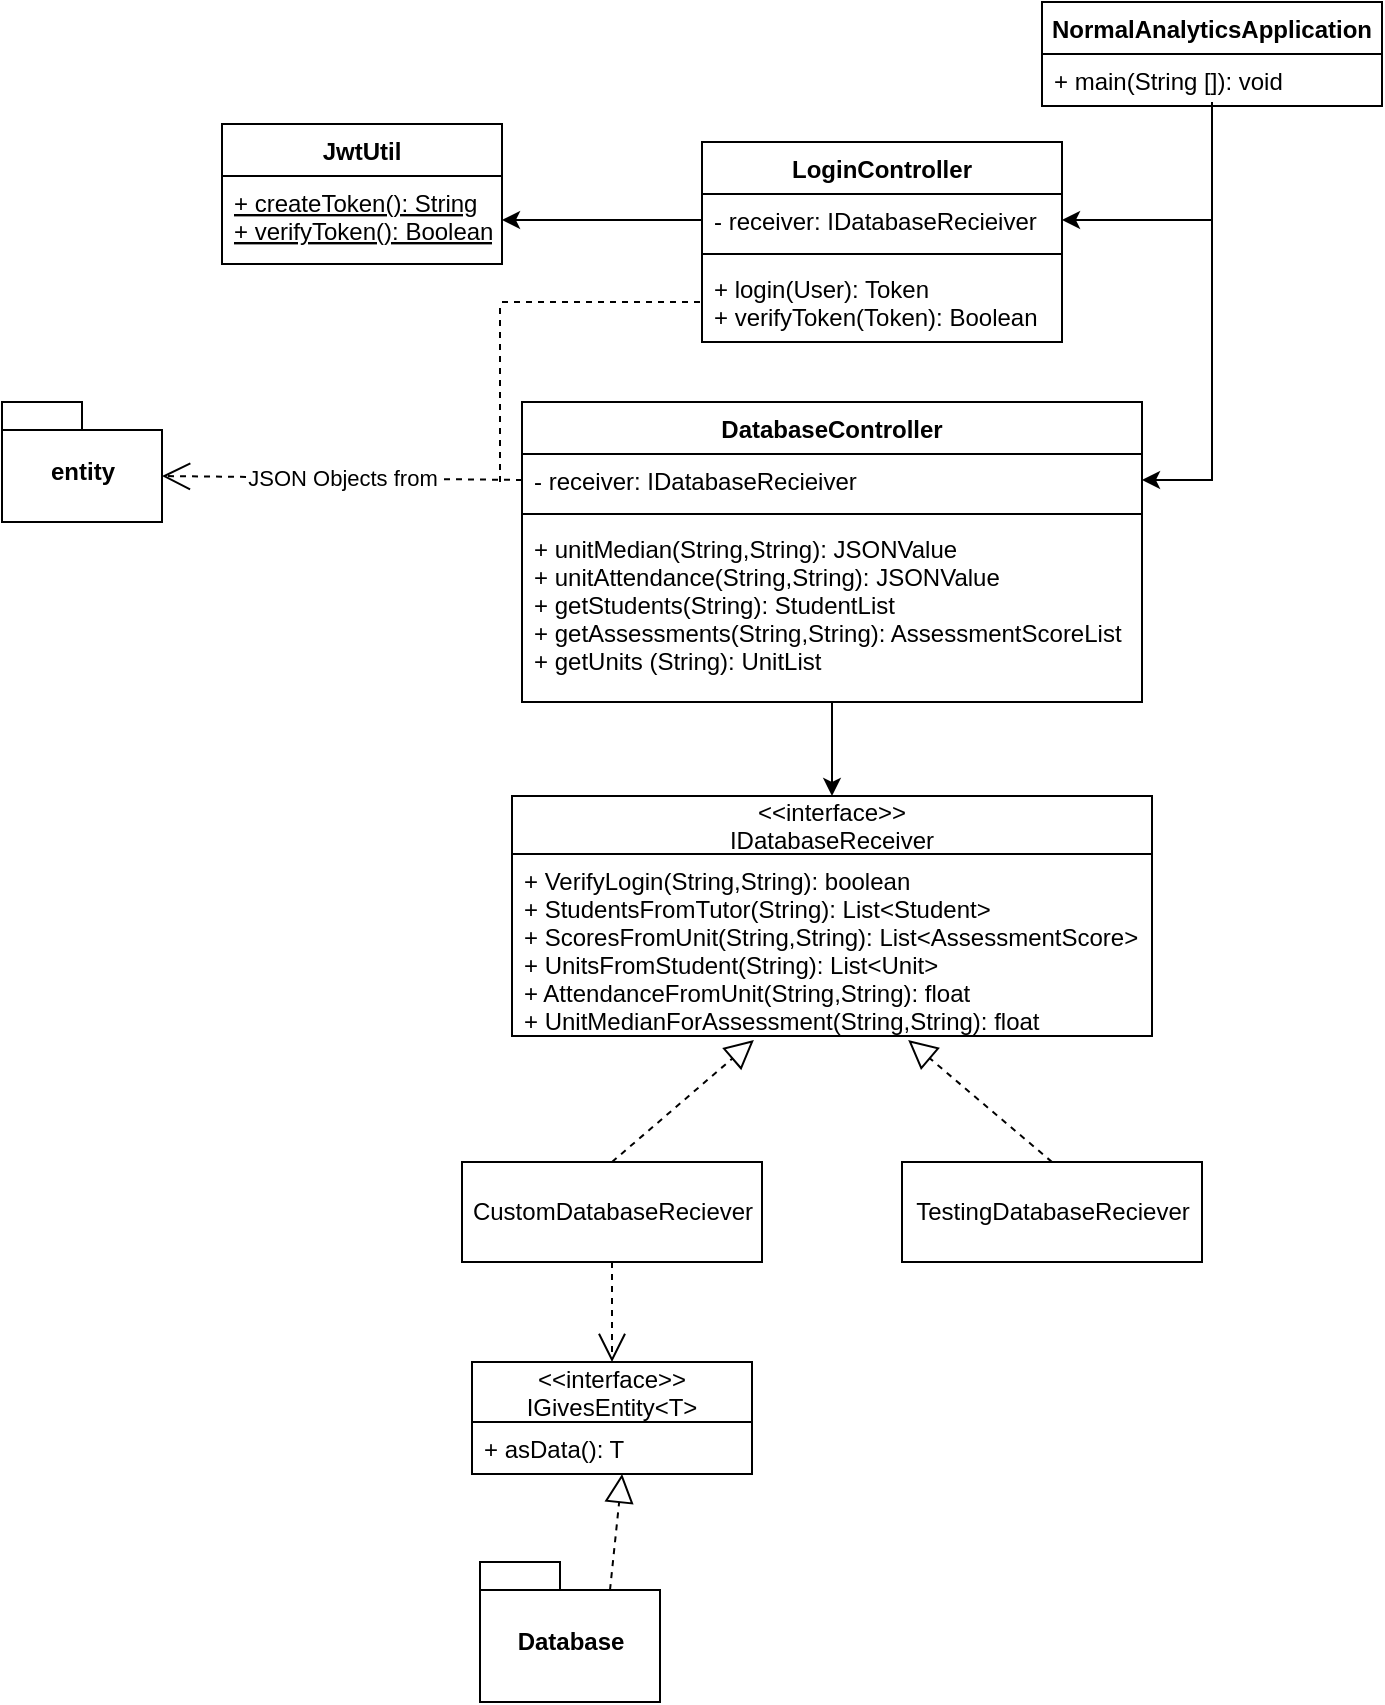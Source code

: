 <mxfile version="15.8.6" type="device"><diagram id="C5RBs43oDa-KdzZeNtuy" name="Page-1"><mxGraphModel dx="1422" dy="794" grid="1" gridSize="10" guides="1" tooltips="1" connect="1" arrows="1" fold="1" page="1" pageScale="1" pageWidth="827" pageHeight="1169" math="0" shadow="0"><root><mxCell id="WIyWlLk6GJQsqaUBKTNV-0"/><mxCell id="WIyWlLk6GJQsqaUBKTNV-1" parent="WIyWlLk6GJQsqaUBKTNV-0"/><mxCell id="swwKI135d3qSZJXpKDSV-8" style="edgeStyle=orthogonalEdgeStyle;rounded=0;orthogonalLoop=1;jettySize=auto;html=1;entryX=1;entryY=0.5;entryDx=0;entryDy=0;" edge="1" parent="WIyWlLk6GJQsqaUBKTNV-1" source="o8r5uOK4dBIm1fZL7ohh-0" target="swwKI135d3qSZJXpKDSV-1"><mxGeometry relative="1" as="geometry"/></mxCell><mxCell id="o8r5uOK4dBIm1fZL7ohh-0" value="NormalAnalyticsApplication" style="swimlane;fontStyle=1;align=center;verticalAlign=top;childLayout=stackLayout;horizontal=1;startSize=26;horizontalStack=0;resizeParent=1;resizeParentMax=0;resizeLast=0;collapsible=1;marginBottom=0;" parent="WIyWlLk6GJQsqaUBKTNV-1" vertex="1"><mxGeometry x="600" y="30" width="170" height="52" as="geometry"><mxRectangle x="100" y="60" width="100" height="26" as="alternateBounds"/></mxGeometry></mxCell><mxCell id="o8r5uOK4dBIm1fZL7ohh-3" value="+ main(String []): void" style="text;strokeColor=none;fillColor=none;align=left;verticalAlign=top;spacingLeft=4;spacingRight=4;overflow=hidden;rotatable=0;points=[[0,0.5],[1,0.5]];portConstraint=eastwest;" parent="o8r5uOK4dBIm1fZL7ohh-0" vertex="1"><mxGeometry y="26" width="170" height="26" as="geometry"/></mxCell><mxCell id="o8r5uOK4dBIm1fZL7ohh-4" value="LoginController" style="swimlane;fontStyle=1;align=center;verticalAlign=top;childLayout=stackLayout;horizontal=1;startSize=26;horizontalStack=0;resizeParent=1;resizeParentMax=0;resizeLast=0;collapsible=1;marginBottom=0;" parent="WIyWlLk6GJQsqaUBKTNV-1" vertex="1"><mxGeometry x="430" y="100" width="180" height="100" as="geometry"/></mxCell><mxCell id="o8r5uOK4dBIm1fZL7ohh-5" value="- receiver: IDatabaseRecieiver" style="text;strokeColor=none;fillColor=none;align=left;verticalAlign=top;spacingLeft=4;spacingRight=4;overflow=hidden;rotatable=0;points=[[0,0.5],[1,0.5]];portConstraint=eastwest;" parent="o8r5uOK4dBIm1fZL7ohh-4" vertex="1"><mxGeometry y="26" width="180" height="26" as="geometry"/></mxCell><mxCell id="o8r5uOK4dBIm1fZL7ohh-6" value="" style="line;strokeWidth=1;fillColor=none;align=left;verticalAlign=middle;spacingTop=-1;spacingLeft=3;spacingRight=3;rotatable=0;labelPosition=right;points=[];portConstraint=eastwest;" parent="o8r5uOK4dBIm1fZL7ohh-4" vertex="1"><mxGeometry y="52" width="180" height="8" as="geometry"/></mxCell><mxCell id="o8r5uOK4dBIm1fZL7ohh-7" value="+ login(User): Token&#10;+ verifyToken(Token): Boolean" style="text;strokeColor=none;fillColor=none;align=left;verticalAlign=top;spacingLeft=4;spacingRight=4;overflow=hidden;rotatable=0;points=[[0,0.5],[1,0.5]];portConstraint=eastwest;" parent="o8r5uOK4dBIm1fZL7ohh-4" vertex="1"><mxGeometry y="60" width="180" height="40" as="geometry"/></mxCell><mxCell id="o8r5uOK4dBIm1fZL7ohh-10" value="JwtUtil" style="swimlane;fontStyle=1;childLayout=stackLayout;horizontal=1;startSize=26;fillColor=none;horizontalStack=0;resizeParent=1;resizeParentMax=0;resizeLast=0;collapsible=1;marginBottom=0;" parent="WIyWlLk6GJQsqaUBKTNV-1" vertex="1"><mxGeometry x="190" y="91" width="140" height="70" as="geometry"/></mxCell><mxCell id="o8r5uOK4dBIm1fZL7ohh-11" value="+ createToken(): String&#10;+ verifyToken(): Boolean" style="text;strokeColor=none;fillColor=none;align=left;verticalAlign=top;spacingLeft=4;spacingRight=4;overflow=hidden;rotatable=0;points=[[0,0.5],[1,0.5]];portConstraint=eastwest;fontStyle=4" parent="o8r5uOK4dBIm1fZL7ohh-10" vertex="1"><mxGeometry y="26" width="140" height="44" as="geometry"/></mxCell><mxCell id="swwKI135d3qSZJXpKDSV-23" style="edgeStyle=orthogonalEdgeStyle;rounded=0;orthogonalLoop=1;jettySize=auto;html=1;exitX=0.5;exitY=1;exitDx=0;exitDy=0;entryX=0.5;entryY=0;entryDx=0;entryDy=0;" edge="1" parent="WIyWlLk6GJQsqaUBKTNV-1" source="swwKI135d3qSZJXpKDSV-0" target="swwKI135d3qSZJXpKDSV-18"><mxGeometry relative="1" as="geometry"/></mxCell><mxCell id="swwKI135d3qSZJXpKDSV-0" value="DatabaseController" style="swimlane;fontStyle=1;align=center;verticalAlign=top;childLayout=stackLayout;horizontal=1;startSize=26;horizontalStack=0;resizeParent=1;resizeParentMax=0;resizeLast=0;collapsible=1;marginBottom=0;" vertex="1" parent="WIyWlLk6GJQsqaUBKTNV-1"><mxGeometry x="340" y="230" width="310" height="150" as="geometry"/></mxCell><mxCell id="swwKI135d3qSZJXpKDSV-1" value="- receiver: IDatabaseRecieiver" style="text;strokeColor=none;fillColor=none;align=left;verticalAlign=top;spacingLeft=4;spacingRight=4;overflow=hidden;rotatable=0;points=[[0,0.5],[1,0.5]];portConstraint=eastwest;" vertex="1" parent="swwKI135d3qSZJXpKDSV-0"><mxGeometry y="26" width="310" height="26" as="geometry"/></mxCell><mxCell id="swwKI135d3qSZJXpKDSV-2" value="" style="line;strokeWidth=1;fillColor=none;align=left;verticalAlign=middle;spacingTop=-1;spacingLeft=3;spacingRight=3;rotatable=0;labelPosition=right;points=[];portConstraint=eastwest;" vertex="1" parent="swwKI135d3qSZJXpKDSV-0"><mxGeometry y="52" width="310" height="8" as="geometry"/></mxCell><mxCell id="swwKI135d3qSZJXpKDSV-3" value="+ unitMedian(String,String): JSONValue&#10;+ unitAttendance(String,String): JSONValue&#10;+ getStudents(String): StudentList&#10;+ getAssessments(String,String): AssessmentScoreList&#10;+ getUnits (String): UnitList" style="text;strokeColor=none;fillColor=none;align=left;verticalAlign=top;spacingLeft=4;spacingRight=4;overflow=hidden;rotatable=0;points=[[0,0.5],[1,0.5]];portConstraint=eastwest;" vertex="1" parent="swwKI135d3qSZJXpKDSV-0"><mxGeometry y="60" width="310" height="90" as="geometry"/></mxCell><mxCell id="swwKI135d3qSZJXpKDSV-5" value="entity" style="shape=folder;fontStyle=1;spacingTop=10;tabWidth=40;tabHeight=14;tabPosition=left;html=1;" vertex="1" parent="WIyWlLk6GJQsqaUBKTNV-1"><mxGeometry x="80" y="230" width="80" height="60" as="geometry"/></mxCell><mxCell id="swwKI135d3qSZJXpKDSV-11" style="edgeStyle=orthogonalEdgeStyle;rounded=0;orthogonalLoop=1;jettySize=auto;html=1;entryX=1;entryY=0.5;entryDx=0;entryDy=0;" edge="1" parent="WIyWlLk6GJQsqaUBKTNV-1" target="o8r5uOK4dBIm1fZL7ohh-5"><mxGeometry relative="1" as="geometry"><mxPoint x="685" y="80" as="sourcePoint"/><mxPoint x="615" y="140" as="targetPoint"/><Array as="points"><mxPoint x="685" y="139"/></Array></mxGeometry></mxCell><mxCell id="swwKI135d3qSZJXpKDSV-12" style="edgeStyle=orthogonalEdgeStyle;rounded=0;orthogonalLoop=1;jettySize=auto;html=1;exitX=0;exitY=0.5;exitDx=0;exitDy=0;entryX=1;entryY=0.5;entryDx=0;entryDy=0;" edge="1" parent="WIyWlLk6GJQsqaUBKTNV-1" source="o8r5uOK4dBIm1fZL7ohh-5" target="o8r5uOK4dBIm1fZL7ohh-11"><mxGeometry relative="1" as="geometry"/></mxCell><mxCell id="swwKI135d3qSZJXpKDSV-15" value="JSON Objects from" style="endArrow=open;endSize=12;dashed=1;html=1;rounded=0;entryX=0;entryY=0;entryDx=80;entryDy=37;entryPerimeter=0;exitX=0;exitY=0.5;exitDx=0;exitDy=0;" edge="1" parent="WIyWlLk6GJQsqaUBKTNV-1" source="swwKI135d3qSZJXpKDSV-1" target="swwKI135d3qSZJXpKDSV-5"><mxGeometry width="160" relative="1" as="geometry"><mxPoint x="380" y="237" as="sourcePoint"/><mxPoint x="420" y="320" as="targetPoint"/></mxGeometry></mxCell><mxCell id="swwKI135d3qSZJXpKDSV-16" value="" style="endArrow=none;dashed=1;html=1;rounded=0;" edge="1" parent="WIyWlLk6GJQsqaUBKTNV-1"><mxGeometry width="50" height="50" relative="1" as="geometry"><mxPoint x="329" y="270" as="sourcePoint"/><mxPoint x="329" y="180" as="targetPoint"/></mxGeometry></mxCell><mxCell id="swwKI135d3qSZJXpKDSV-17" value="" style="endArrow=none;dashed=1;html=1;rounded=0;entryX=0;entryY=0.5;entryDx=0;entryDy=0;" edge="1" parent="WIyWlLk6GJQsqaUBKTNV-1" target="o8r5uOK4dBIm1fZL7ohh-7"><mxGeometry width="50" height="50" relative="1" as="geometry"><mxPoint x="330" y="180" as="sourcePoint"/><mxPoint x="410" y="150" as="targetPoint"/></mxGeometry></mxCell><mxCell id="swwKI135d3qSZJXpKDSV-18" value="&lt;&lt;interface&gt;&gt;&#10;IDatabaseReceiver" style="swimlane;fontStyle=0;childLayout=stackLayout;horizontal=1;startSize=29;fillColor=none;horizontalStack=0;resizeParent=1;resizeParentMax=0;resizeLast=0;collapsible=1;marginBottom=0;" vertex="1" parent="WIyWlLk6GJQsqaUBKTNV-1"><mxGeometry x="335" y="427" width="320" height="120" as="geometry"/></mxCell><mxCell id="swwKI135d3qSZJXpKDSV-20" value="+ VerifyLogin(String,String): boolean&#10;+ StudentsFromTutor(String): List&lt;Student&gt;&#10;+ ScoresFromUnit(String,String): List&lt;AssessmentScore&gt;&#10;+ UnitsFromStudent(String): List&lt;Unit&gt;&#10;+ AttendanceFromUnit(String,String): float&#10;+ UnitMedianForAssessment(String,String): float" style="text;strokeColor=none;fillColor=none;align=left;verticalAlign=top;spacingLeft=4;spacingRight=4;overflow=hidden;rotatable=0;points=[[0,0.5],[1,0.5]];portConstraint=eastwest;" vertex="1" parent="swwKI135d3qSZJXpKDSV-18"><mxGeometry y="29" width="320" height="91" as="geometry"/></mxCell><mxCell id="swwKI135d3qSZJXpKDSV-24" value="CustomDatabaseReciever" style="html=1;" vertex="1" parent="WIyWlLk6GJQsqaUBKTNV-1"><mxGeometry x="310" y="610" width="150" height="50" as="geometry"/></mxCell><mxCell id="swwKI135d3qSZJXpKDSV-25" value="" style="endArrow=block;dashed=1;endFill=0;endSize=12;html=1;rounded=0;entryX=0.378;entryY=1.022;entryDx=0;entryDy=0;entryPerimeter=0;exitX=0.5;exitY=0;exitDx=0;exitDy=0;" edge="1" parent="WIyWlLk6GJQsqaUBKTNV-1" source="swwKI135d3qSZJXpKDSV-24" target="swwKI135d3qSZJXpKDSV-20"><mxGeometry width="160" relative="1" as="geometry"><mxPoint x="270" y="585" as="sourcePoint"/><mxPoint x="430" y="585" as="targetPoint"/></mxGeometry></mxCell><mxCell id="swwKI135d3qSZJXpKDSV-26" value="TestingDatabaseReciever" style="html=1;" vertex="1" parent="WIyWlLk6GJQsqaUBKTNV-1"><mxGeometry x="530" y="610" width="150" height="50" as="geometry"/></mxCell><mxCell id="swwKI135d3qSZJXpKDSV-27" value="" style="endArrow=block;dashed=1;endFill=0;endSize=12;html=1;rounded=0;entryX=0.619;entryY=1.022;entryDx=0;entryDy=0;entryPerimeter=0;exitX=0.5;exitY=0;exitDx=0;exitDy=0;" edge="1" parent="WIyWlLk6GJQsqaUBKTNV-1" source="swwKI135d3qSZJXpKDSV-26" target="swwKI135d3qSZJXpKDSV-20"><mxGeometry width="160" relative="1" as="geometry"><mxPoint x="450" y="585" as="sourcePoint"/><mxPoint x="635.96" y="549.002" as="targetPoint"/></mxGeometry></mxCell><mxCell id="swwKI135d3qSZJXpKDSV-29" value="&lt;&lt;interface&gt;&gt;&#10;IGivesEntity&lt;T&gt;" style="swimlane;fontStyle=0;childLayout=stackLayout;horizontal=1;startSize=30;fillColor=none;horizontalStack=0;resizeParent=1;resizeParentMax=0;resizeLast=0;collapsible=1;marginBottom=0;" vertex="1" parent="WIyWlLk6GJQsqaUBKTNV-1"><mxGeometry x="315" y="710" width="140" height="56" as="geometry"/></mxCell><mxCell id="swwKI135d3qSZJXpKDSV-32" value="+ asData(): T" style="text;strokeColor=none;fillColor=none;align=left;verticalAlign=top;spacingLeft=4;spacingRight=4;overflow=hidden;rotatable=0;points=[[0,0.5],[1,0.5]];portConstraint=eastwest;" vertex="1" parent="swwKI135d3qSZJXpKDSV-29"><mxGeometry y="30" width="140" height="26" as="geometry"/></mxCell><mxCell id="swwKI135d3qSZJXpKDSV-33" value="" style="endArrow=open;endSize=12;dashed=1;html=1;rounded=0;entryX=0.5;entryY=0;entryDx=0;entryDy=0;exitX=0.5;exitY=1;exitDx=0;exitDy=0;" edge="1" parent="WIyWlLk6GJQsqaUBKTNV-1" source="swwKI135d3qSZJXpKDSV-24" target="swwKI135d3qSZJXpKDSV-29"><mxGeometry width="160" relative="1" as="geometry"><mxPoint x="340" y="660" as="sourcePoint"/><mxPoint x="300" y="715.5" as="targetPoint"/></mxGeometry></mxCell><mxCell id="swwKI135d3qSZJXpKDSV-34" value="Database" style="shape=folder;fontStyle=1;spacingTop=10;tabWidth=40;tabHeight=14;tabPosition=left;html=1;" vertex="1" parent="WIyWlLk6GJQsqaUBKTNV-1"><mxGeometry x="319" y="810" width="90" height="70" as="geometry"/></mxCell><mxCell id="swwKI135d3qSZJXpKDSV-35" value="" style="endArrow=block;dashed=1;endFill=0;endSize=12;html=1;rounded=0;entryX=0.536;entryY=1;entryDx=0;entryDy=0;entryPerimeter=0;exitX=0;exitY=0;exitDx=65;exitDy=14;exitPerimeter=0;" edge="1" parent="WIyWlLk6GJQsqaUBKTNV-1" source="swwKI135d3qSZJXpKDSV-34" target="swwKI135d3qSZJXpKDSV-32"><mxGeometry width="160" relative="1" as="geometry"><mxPoint x="364" y="800" as="sourcePoint"/><mxPoint x="524" y="800" as="targetPoint"/></mxGeometry></mxCell></root></mxGraphModel></diagram></mxfile>